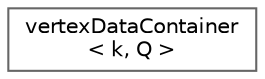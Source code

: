 digraph "Graphical Class Hierarchy"
{
 // INTERACTIVE_SVG=YES
 // LATEX_PDF_SIZE
  bgcolor="transparent";
  edge [fontname=Helvetica,fontsize=10,labelfontname=Helvetica,labelfontsize=10];
  node [fontname=Helvetica,fontsize=10,shape=box,height=0.2,width=0.4];
  rankdir="LR";
  Node0 [id="Node000000",label="vertexDataContainer\l\< k, Q \>",height=0.2,width=0.4,color="grey40", fillcolor="white", style="filled",URL="$d3/db7/classvertexDataContainer.html",tooltip="TODO: implement hybrid frequency grid, improve/unify treatment of different frequency meshes and thei..."];
}
